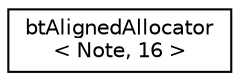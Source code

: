 digraph "Graphical Class Hierarchy"
{
  edge [fontname="Helvetica",fontsize="10",labelfontname="Helvetica",labelfontsize="10"];
  node [fontname="Helvetica",fontsize="10",shape=record];
  rankdir="LR";
  Node1 [label="btAlignedAllocator\l\< Note, 16 \>",height=0.2,width=0.4,color="black", fillcolor="white", style="filled",URL="$classbt_aligned_allocator.html"];
}
